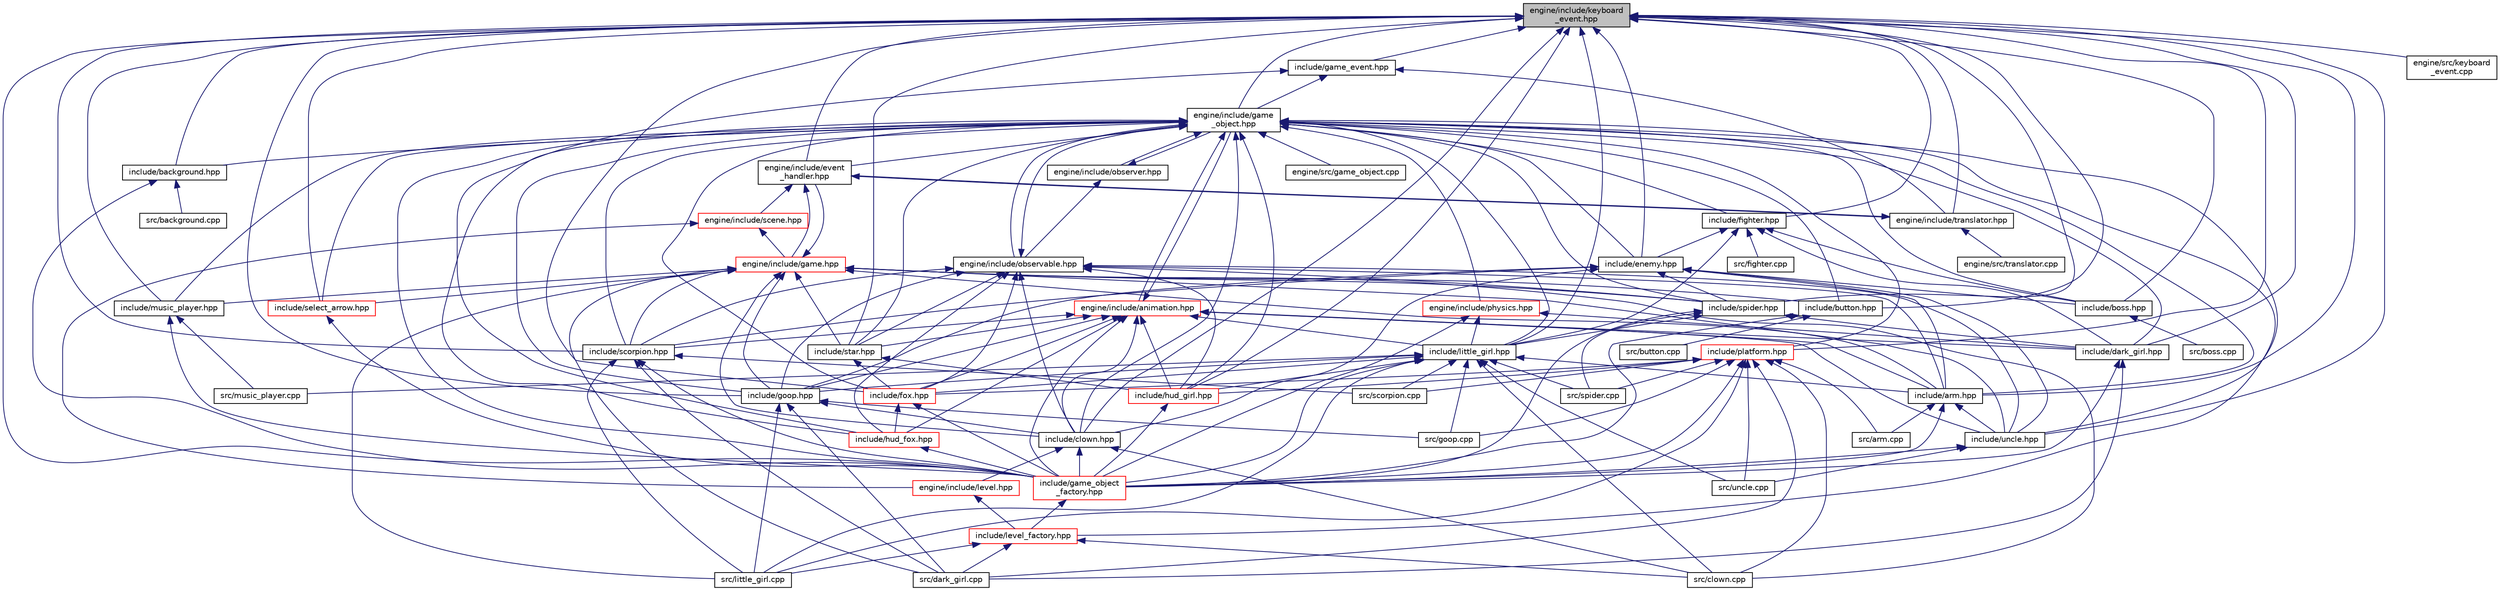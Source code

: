 digraph "engine/include/keyboard_event.hpp"
{
  edge [fontname="Helvetica",fontsize="10",labelfontname="Helvetica",labelfontsize="10"];
  node [fontname="Helvetica",fontsize="10",shape=record];
  Node1 [label="engine/include/keyboard\l_event.hpp",height=0.2,width=0.4,color="black", fillcolor="grey75", style="filled", fontcolor="black"];
  Node1 -> Node2 [dir="back",color="midnightblue",fontsize="10",style="solid"];
  Node2 [label="engine/include/game\l_object.hpp",height=0.2,width=0.4,color="black", fillcolor="white", style="filled",URL="$game__object_8hpp.html",tooltip="Contains methods to game_object class&#39; management. This methods can control the entire game object..."];
  Node2 -> Node3 [dir="back",color="midnightblue",fontsize="10",style="solid"];
  Node3 [label="engine/include/animation.hpp",height=0.2,width=0.4,color="red", fillcolor="white", style="filled",URL="$animation_8hpp.html",tooltip="Purpose: Contains classes to animation methods&#39; management. "];
  Node3 -> Node2 [dir="back",color="midnightblue",fontsize="10",style="solid"];
  Node3 -> Node4 [dir="back",color="midnightblue",fontsize="10",style="solid"];
  Node4 [label="include/clown.hpp",height=0.2,width=0.4,color="black", fillcolor="white", style="filled",URL="$clown_8hpp.html",tooltip="Purpose: Contains clown methods and attributes. "];
  Node4 -> Node5 [dir="back",color="midnightblue",fontsize="10",style="solid"];
  Node5 [label="engine/include/level.hpp",height=0.2,width=0.4,color="red", fillcolor="white", style="filled",URL="$level_8hpp.html",tooltip="Purpose: Contains level methods. "];
  Node5 -> Node6 [dir="back",color="midnightblue",fontsize="10",style="solid"];
  Node6 [label="include/level_factory.hpp",height=0.2,width=0.4,color="red", fillcolor="white", style="filled",URL="$level__factory_8hpp.html",tooltip="Purpose: Contains methods to game class&#39; management. "];
  Node6 -> Node7 [dir="back",color="midnightblue",fontsize="10",style="solid"];
  Node7 [label="src/clown.cpp",height=0.2,width=0.4,color="black", fillcolor="white", style="filled",URL="$clown_8cpp.html"];
  Node6 -> Node8 [dir="back",color="midnightblue",fontsize="10",style="solid"];
  Node8 [label="src/dark_girl.cpp",height=0.2,width=0.4,color="black", fillcolor="white", style="filled",URL="$dark__girl_8cpp.html",tooltip="Purpose: Contains dark girl methods and attributes. "];
  Node6 -> Node9 [dir="back",color="midnightblue",fontsize="10",style="solid"];
  Node9 [label="src/little_girl.cpp",height=0.2,width=0.4,color="black", fillcolor="white", style="filled",URL="$little__girl_8cpp.html",tooltip="Purpose: Contains methods to little_girl class&#39; management. "];
  Node4 -> Node10 [dir="back",color="midnightblue",fontsize="10",style="solid"];
  Node10 [label="include/game_object\l_factory.hpp",height=0.2,width=0.4,color="red", fillcolor="white", style="filled",URL="$game__object__factory_8hpp.html",tooltip="Purpose: Contains the GameObjectFactory class declaration. "];
  Node10 -> Node6 [dir="back",color="midnightblue",fontsize="10",style="solid"];
  Node4 -> Node7 [dir="back",color="midnightblue",fontsize="10",style="solid"];
  Node3 -> Node11 [dir="back",color="midnightblue",fontsize="10",style="solid"];
  Node11 [label="include/goop.hpp",height=0.2,width=0.4,color="black", fillcolor="white", style="filled",URL="$goop_8hpp.html",tooltip="Purpose: Contains methods to game class&#39; management. "];
  Node11 -> Node4 [dir="back",color="midnightblue",fontsize="10",style="solid"];
  Node11 -> Node8 [dir="back",color="midnightblue",fontsize="10",style="solid"];
  Node11 -> Node12 [dir="back",color="midnightblue",fontsize="10",style="solid"];
  Node12 [label="src/goop.cpp",height=0.2,width=0.4,color="black", fillcolor="white", style="filled",URL="$goop_8cpp.html",tooltip="Purpose: Contains methods to game class&#39; management. "];
  Node11 -> Node9 [dir="back",color="midnightblue",fontsize="10",style="solid"];
  Node3 -> Node13 [dir="back",color="midnightblue",fontsize="10",style="solid"];
  Node13 [label="include/little_girl.hpp",height=0.2,width=0.4,color="black", fillcolor="white", style="filled",URL="$little__girl_8hpp.html",tooltip="Purpose: Contains methods to little_girl class&#39; management. "];
  Node13 -> Node11 [dir="back",color="midnightblue",fontsize="10",style="solid"];
  Node13 -> Node14 [dir="back",color="midnightblue",fontsize="10",style="solid"];
  Node14 [label="include/arm.hpp",height=0.2,width=0.4,color="black", fillcolor="white", style="filled",URL="$arm_8hpp.html",tooltip="Purpose: Contains methods to arm class&#39; management. "];
  Node14 -> Node15 [dir="back",color="midnightblue",fontsize="10",style="solid"];
  Node15 [label="include/uncle.hpp",height=0.2,width=0.4,color="black", fillcolor="white", style="filled",URL="$uncle_8hpp.html",tooltip="Purpose: Contains methods to Uncle&#39;s management. "];
  Node15 -> Node10 [dir="back",color="midnightblue",fontsize="10",style="solid"];
  Node15 -> Node16 [dir="back",color="midnightblue",fontsize="10",style="solid"];
  Node16 [label="src/uncle.cpp",height=0.2,width=0.4,color="black", fillcolor="white", style="filled",URL="$uncle_8cpp.html",tooltip="Purpose: Contains uncle&#39;s methods. "];
  Node14 -> Node10 [dir="back",color="midnightblue",fontsize="10",style="solid"];
  Node14 -> Node17 [dir="back",color="midnightblue",fontsize="10",style="solid"];
  Node17 [label="src/arm.cpp",height=0.2,width=0.4,color="black", fillcolor="white", style="filled",URL="$arm_8cpp.html",tooltip="Purpose: Contains methods to arm class&#39; management. "];
  Node13 -> Node18 [dir="back",color="midnightblue",fontsize="10",style="solid"];
  Node18 [label="include/fox.hpp",height=0.2,width=0.4,color="red", fillcolor="white", style="filled",URL="$fox_8hpp.html",tooltip="Purpose: Contains methods to game class&#39; management. "];
  Node18 -> Node10 [dir="back",color="midnightblue",fontsize="10",style="solid"];
  Node18 -> Node19 [dir="back",color="midnightblue",fontsize="10",style="solid"];
  Node19 [label="include/hud_fox.hpp",height=0.2,width=0.4,color="red", fillcolor="white", style="filled",URL="$hud__fox_8hpp.html",tooltip="Purpose: Contains methods to game class&#39; management. "];
  Node19 -> Node10 [dir="back",color="midnightblue",fontsize="10",style="solid"];
  Node13 -> Node10 [dir="back",color="midnightblue",fontsize="10",style="solid"];
  Node13 -> Node20 [dir="back",color="midnightblue",fontsize="10",style="solid"];
  Node20 [label="include/hud_girl.hpp",height=0.2,width=0.4,color="red", fillcolor="white", style="filled",URL="$hud__girl_8hpp.html",tooltip="Purpose: Contains methods to game class&#39; management. "];
  Node20 -> Node10 [dir="back",color="midnightblue",fontsize="10",style="solid"];
  Node13 -> Node7 [dir="back",color="midnightblue",fontsize="10",style="solid"];
  Node13 -> Node12 [dir="back",color="midnightblue",fontsize="10",style="solid"];
  Node13 -> Node9 [dir="back",color="midnightblue",fontsize="10",style="solid"];
  Node13 -> Node21 [dir="back",color="midnightblue",fontsize="10",style="solid"];
  Node21 [label="src/music_player.cpp",height=0.2,width=0.4,color="black", fillcolor="white", style="filled",URL="$music__player_8cpp.html",tooltip="Purpose: Contains the methods for music_player class. "];
  Node13 -> Node22 [dir="back",color="midnightblue",fontsize="10",style="solid"];
  Node22 [label="src/scorpion.cpp",height=0.2,width=0.4,color="black", fillcolor="white", style="filled",URL="$scorpion_8cpp.html",tooltip="Purpose: Contains scorpion&#39;s methods. "];
  Node13 -> Node23 [dir="back",color="midnightblue",fontsize="10",style="solid"];
  Node23 [label="src/spider.cpp",height=0.2,width=0.4,color="black", fillcolor="white", style="filled",URL="$spider_8cpp.html",tooltip="Purpose: Contains spider&#39;s methods. "];
  Node13 -> Node16 [dir="back",color="midnightblue",fontsize="10",style="solid"];
  Node3 -> Node14 [dir="back",color="midnightblue",fontsize="10",style="solid"];
  Node3 -> Node24 [dir="back",color="midnightblue",fontsize="10",style="solid"];
  Node24 [label="include/dark_girl.hpp",height=0.2,width=0.4,color="black", fillcolor="white", style="filled",URL="$dark__girl_8hpp.html",tooltip="Purpose: Contains dark girl methods and attributes. "];
  Node24 -> Node10 [dir="back",color="midnightblue",fontsize="10",style="solid"];
  Node24 -> Node8 [dir="back",color="midnightblue",fontsize="10",style="solid"];
  Node3 -> Node18 [dir="back",color="midnightblue",fontsize="10",style="solid"];
  Node3 -> Node25 [dir="back",color="midnightblue",fontsize="10",style="solid"];
  Node25 [label="include/star.hpp",height=0.2,width=0.4,color="black", fillcolor="white", style="filled",URL="$star_8hpp.html",tooltip="Purpose: Contains the attributes and methods for Star class. "];
  Node25 -> Node18 [dir="back",color="midnightblue",fontsize="10",style="solid"];
  Node25 -> Node20 [dir="back",color="midnightblue",fontsize="10",style="solid"];
  Node3 -> Node10 [dir="back",color="midnightblue",fontsize="10",style="solid"];
  Node3 -> Node26 [dir="back",color="midnightblue",fontsize="10",style="solid"];
  Node26 [label="include/scorpion.hpp",height=0.2,width=0.4,color="black", fillcolor="white", style="filled",URL="$scorpion_8hpp.html",tooltip="Purpose: Contains methods to Scorpion&#39;s management. "];
  Node26 -> Node10 [dir="back",color="midnightblue",fontsize="10",style="solid"];
  Node26 -> Node8 [dir="back",color="midnightblue",fontsize="10",style="solid"];
  Node26 -> Node9 [dir="back",color="midnightblue",fontsize="10",style="solid"];
  Node26 -> Node22 [dir="back",color="midnightblue",fontsize="10",style="solid"];
  Node3 -> Node20 [dir="back",color="midnightblue",fontsize="10",style="solid"];
  Node3 -> Node19 [dir="back",color="midnightblue",fontsize="10",style="solid"];
  Node3 -> Node15 [dir="back",color="midnightblue",fontsize="10",style="solid"];
  Node2 -> Node27 [dir="back",color="midnightblue",fontsize="10",style="solid"];
  Node27 [label="engine/include/observer.hpp",height=0.2,width=0.4,color="black", fillcolor="white", style="filled",URL="$observer_8hpp_source.html"];
  Node27 -> Node2 [dir="back",color="midnightblue",fontsize="10",style="solid"];
  Node27 -> Node28 [dir="back",color="midnightblue",fontsize="10",style="solid"];
  Node28 [label="engine/include/observable.hpp",height=0.2,width=0.4,color="black", fillcolor="white", style="filled",URL="$observable_8hpp_source.html"];
  Node28 -> Node2 [dir="back",color="midnightblue",fontsize="10",style="solid"];
  Node28 -> Node4 [dir="back",color="midnightblue",fontsize="10",style="solid"];
  Node28 -> Node11 [dir="back",color="midnightblue",fontsize="10",style="solid"];
  Node28 -> Node29 [dir="back",color="midnightblue",fontsize="10",style="solid"];
  Node29 [label="include/spider.hpp",height=0.2,width=0.4,color="black", fillcolor="white", style="filled",URL="$spider_8hpp.html",tooltip="Purpose: Contains methods to Spider&#39;s management. "];
  Node29 -> Node13 [dir="back",color="midnightblue",fontsize="10",style="solid"];
  Node29 -> Node24 [dir="back",color="midnightblue",fontsize="10",style="solid"];
  Node29 -> Node10 [dir="back",color="midnightblue",fontsize="10",style="solid"];
  Node29 -> Node23 [dir="back",color="midnightblue",fontsize="10",style="solid"];
  Node28 -> Node14 [dir="back",color="midnightblue",fontsize="10",style="solid"];
  Node28 -> Node18 [dir="back",color="midnightblue",fontsize="10",style="solid"];
  Node28 -> Node25 [dir="back",color="midnightblue",fontsize="10",style="solid"];
  Node28 -> Node26 [dir="back",color="midnightblue",fontsize="10",style="solid"];
  Node28 -> Node20 [dir="back",color="midnightblue",fontsize="10",style="solid"];
  Node28 -> Node19 [dir="back",color="midnightblue",fontsize="10",style="solid"];
  Node28 -> Node15 [dir="back",color="midnightblue",fontsize="10",style="solid"];
  Node2 -> Node28 [dir="back",color="midnightblue",fontsize="10",style="solid"];
  Node2 -> Node30 [dir="back",color="midnightblue",fontsize="10",style="solid"];
  Node30 [label="engine/include/event\l_handler.hpp",height=0.2,width=0.4,color="black", fillcolor="white", style="filled",URL="$event__handler_8hpp_source.html"];
  Node30 -> Node31 [dir="back",color="midnightblue",fontsize="10",style="solid"];
  Node31 [label="engine/include/translator.hpp",height=0.2,width=0.4,color="black", fillcolor="white", style="filled",URL="$translator_8hpp.html",tooltip="Purpose: Contains methods to Translator&#39;s management. "];
  Node31 -> Node30 [dir="back",color="midnightblue",fontsize="10",style="solid"];
  Node31 -> Node32 [dir="back",color="midnightblue",fontsize="10",style="solid"];
  Node32 [label="engine/src/translator.cpp",height=0.2,width=0.4,color="black", fillcolor="white", style="filled",URL="$translator_8cpp.html",tooltip="Purpose: Contain a method to make the communication between the user and the keyboard, checking the keys defined early. "];
  Node30 -> Node33 [dir="back",color="midnightblue",fontsize="10",style="solid"];
  Node33 [label="engine/include/game.hpp",height=0.2,width=0.4,color="red", fillcolor="white", style="filled",URL="$engine_2include_2game_8hpp_source.html"];
  Node33 -> Node30 [dir="back",color="midnightblue",fontsize="10",style="solid"];
  Node33 -> Node4 [dir="back",color="midnightblue",fontsize="10",style="solid"];
  Node33 -> Node11 [dir="back",color="midnightblue",fontsize="10",style="solid"];
  Node33 -> Node29 [dir="back",color="midnightblue",fontsize="10",style="solid"];
  Node33 -> Node14 [dir="back",color="midnightblue",fontsize="10",style="solid"];
  Node33 -> Node34 [dir="back",color="midnightblue",fontsize="10",style="solid"];
  Node34 [label="include/button.hpp",height=0.2,width=0.4,color="black", fillcolor="white", style="filled",URL="$button_8hpp.html",tooltip="Purpose: Contains the Button class declaration. "];
  Node34 -> Node10 [dir="back",color="midnightblue",fontsize="10",style="solid"];
  Node34 -> Node35 [dir="back",color="midnightblue",fontsize="10",style="solid"];
  Node35 [label="src/button.cpp",height=0.2,width=0.4,color="black", fillcolor="white", style="filled",URL="$button_8cpp.html",tooltip="Purpose: Contains the methods related to the menu buttons. "];
  Node33 -> Node25 [dir="back",color="midnightblue",fontsize="10",style="solid"];
  Node33 -> Node26 [dir="back",color="midnightblue",fontsize="10",style="solid"];
  Node33 -> Node15 [dir="back",color="midnightblue",fontsize="10",style="solid"];
  Node33 -> Node36 [dir="back",color="midnightblue",fontsize="10",style="solid"];
  Node36 [label="include/select_arrow.hpp",height=0.2,width=0.4,color="red", fillcolor="white", style="filled",URL="$select__arrow_8hpp.html",tooltip="Purpose: Contains the attributes and methods for SelectArrow class. "];
  Node36 -> Node10 [dir="back",color="midnightblue",fontsize="10",style="solid"];
  Node33 -> Node37 [dir="back",color="midnightblue",fontsize="10",style="solid"];
  Node37 [label="include/music_player.hpp",height=0.2,width=0.4,color="black", fillcolor="white", style="filled",URL="$music__player_8hpp.html",tooltip="Purpose: Contains the attributes and method for music_player class. "];
  Node37 -> Node10 [dir="back",color="midnightblue",fontsize="10",style="solid"];
  Node37 -> Node21 [dir="back",color="midnightblue",fontsize="10",style="solid"];
  Node33 -> Node7 [dir="back",color="midnightblue",fontsize="10",style="solid"];
  Node33 -> Node8 [dir="back",color="midnightblue",fontsize="10",style="solid"];
  Node33 -> Node9 [dir="back",color="midnightblue",fontsize="10",style="solid"];
  Node30 -> Node38 [dir="back",color="midnightblue",fontsize="10",style="solid"];
  Node38 [label="engine/include/scene.hpp",height=0.2,width=0.4,color="red", fillcolor="white", style="filled",URL="$scene_8hpp.html",tooltip="Purpose: Contains the Scene class declaration. "];
  Node38 -> Node33 [dir="back",color="midnightblue",fontsize="10",style="solid"];
  Node38 -> Node5 [dir="back",color="midnightblue",fontsize="10",style="solid"];
  Node2 -> Node4 [dir="back",color="midnightblue",fontsize="10",style="solid"];
  Node2 -> Node39 [dir="back",color="midnightblue",fontsize="10",style="solid"];
  Node39 [label="include/enemy.hpp",height=0.2,width=0.4,color="black", fillcolor="white", style="filled",URL="$enemy_8hpp_source.html"];
  Node39 -> Node4 [dir="back",color="midnightblue",fontsize="10",style="solid"];
  Node39 -> Node11 [dir="back",color="midnightblue",fontsize="10",style="solid"];
  Node39 -> Node29 [dir="back",color="midnightblue",fontsize="10",style="solid"];
  Node39 -> Node14 [dir="back",color="midnightblue",fontsize="10",style="solid"];
  Node39 -> Node40 [dir="back",color="midnightblue",fontsize="10",style="solid"];
  Node40 [label="include/boss.hpp",height=0.2,width=0.4,color="black", fillcolor="white", style="filled",URL="$boss_8hpp.html",tooltip="Purpose: Contains the Boss class declaration. "];
  Node40 -> Node41 [dir="back",color="midnightblue",fontsize="10",style="solid"];
  Node41 [label="src/boss.cpp",height=0.2,width=0.4,color="black", fillcolor="white", style="filled",URL="$boss_8cpp.html",tooltip="Purpose: Contains methods that allow boss handling. "];
  Node39 -> Node26 [dir="back",color="midnightblue",fontsize="10",style="solid"];
  Node39 -> Node15 [dir="back",color="midnightblue",fontsize="10",style="solid"];
  Node2 -> Node42 [dir="back",color="midnightblue",fontsize="10",style="solid"];
  Node42 [label="include/fighter.hpp",height=0.2,width=0.4,color="black", fillcolor="white", style="filled",URL="$fighter_8hpp.html",tooltip="Purpose: Contains methods to game class&#39; management. "];
  Node42 -> Node39 [dir="back",color="midnightblue",fontsize="10",style="solid"];
  Node42 -> Node13 [dir="back",color="midnightblue",fontsize="10",style="solid"];
  Node42 -> Node40 [dir="back",color="midnightblue",fontsize="10",style="solid"];
  Node42 -> Node24 [dir="back",color="midnightblue",fontsize="10",style="solid"];
  Node42 -> Node43 [dir="back",color="midnightblue",fontsize="10",style="solid"];
  Node43 [label="src/fighter.cpp",height=0.2,width=0.4,color="black", fillcolor="white", style="filled",URL="$fighter_8cpp.html",tooltip="Purpose: Contains methods to game class&#39; management. "];
  Node2 -> Node11 [dir="back",color="midnightblue",fontsize="10",style="solid"];
  Node2 -> Node13 [dir="back",color="midnightblue",fontsize="10",style="solid"];
  Node2 -> Node44 [dir="back",color="midnightblue",fontsize="10",style="solid"];
  Node44 [label="engine/include/physics.hpp",height=0.2,width=0.4,color="red", fillcolor="white", style="filled",URL="$physics_8hpp.html",tooltip="Purpose: Contains the Physics class declaration. "];
  Node44 -> Node13 [dir="back",color="midnightblue",fontsize="10",style="solid"];
  Node44 -> Node24 [dir="back",color="midnightblue",fontsize="10",style="solid"];
  Node44 -> Node10 [dir="back",color="midnightblue",fontsize="10",style="solid"];
  Node2 -> Node29 [dir="back",color="midnightblue",fontsize="10",style="solid"];
  Node2 -> Node45 [dir="back",color="midnightblue",fontsize="10",style="solid"];
  Node45 [label="engine/src/game_object.cpp",height=0.2,width=0.4,color="black", fillcolor="white", style="filled",URL="$game__object_8cpp.html",tooltip="Contains methods to game_object class&#39; management. This methods can control the entire game object..."];
  Node2 -> Node14 [dir="back",color="midnightblue",fontsize="10",style="solid"];
  Node2 -> Node46 [dir="back",color="midnightblue",fontsize="10",style="solid"];
  Node46 [label="include/background.hpp",height=0.2,width=0.4,color="black", fillcolor="white", style="filled",URL="$background_8hpp.html",tooltip="Purpose: Contains the Background class declaration. "];
  Node46 -> Node10 [dir="back",color="midnightblue",fontsize="10",style="solid"];
  Node46 -> Node47 [dir="back",color="midnightblue",fontsize="10",style="solid"];
  Node47 [label="src/background.cpp",height=0.2,width=0.4,color="black", fillcolor="white", style="filled",URL="$background_8cpp.html",tooltip="Purpose: Contains methods that ensure background handling. "];
  Node2 -> Node40 [dir="back",color="midnightblue",fontsize="10",style="solid"];
  Node2 -> Node34 [dir="back",color="midnightblue",fontsize="10",style="solid"];
  Node2 -> Node24 [dir="back",color="midnightblue",fontsize="10",style="solid"];
  Node2 -> Node18 [dir="back",color="midnightblue",fontsize="10",style="solid"];
  Node2 -> Node48 [dir="back",color="midnightblue",fontsize="10",style="solid"];
  Node48 [label="include/platform.hpp",height=0.2,width=0.4,color="red", fillcolor="white", style="filled",URL="$platform_8hpp.html",tooltip="Purpose: Contains the attributes and methods for Platform class. "];
  Node48 -> Node18 [dir="back",color="midnightblue",fontsize="10",style="solid"];
  Node48 -> Node10 [dir="back",color="midnightblue",fontsize="10",style="solid"];
  Node48 -> Node20 [dir="back",color="midnightblue",fontsize="10",style="solid"];
  Node48 -> Node17 [dir="back",color="midnightblue",fontsize="10",style="solid"];
  Node48 -> Node7 [dir="back",color="midnightblue",fontsize="10",style="solid"];
  Node48 -> Node8 [dir="back",color="midnightblue",fontsize="10",style="solid"];
  Node48 -> Node12 [dir="back",color="midnightblue",fontsize="10",style="solid"];
  Node48 -> Node9 [dir="back",color="midnightblue",fontsize="10",style="solid"];
  Node48 -> Node22 [dir="back",color="midnightblue",fontsize="10",style="solid"];
  Node48 -> Node23 [dir="back",color="midnightblue",fontsize="10",style="solid"];
  Node48 -> Node16 [dir="back",color="midnightblue",fontsize="10",style="solid"];
  Node2 -> Node25 [dir="back",color="midnightblue",fontsize="10",style="solid"];
  Node2 -> Node10 [dir="back",color="midnightblue",fontsize="10",style="solid"];
  Node2 -> Node26 [dir="back",color="midnightblue",fontsize="10",style="solid"];
  Node2 -> Node20 [dir="back",color="midnightblue",fontsize="10",style="solid"];
  Node2 -> Node19 [dir="back",color="midnightblue",fontsize="10",style="solid"];
  Node2 -> Node15 [dir="back",color="midnightblue",fontsize="10",style="solid"];
  Node2 -> Node36 [dir="back",color="midnightblue",fontsize="10",style="solid"];
  Node2 -> Node37 [dir="back",color="midnightblue",fontsize="10",style="solid"];
  Node2 -> Node6 [dir="back",color="midnightblue",fontsize="10",style="solid"];
  Node1 -> Node49 [dir="back",color="midnightblue",fontsize="10",style="solid"];
  Node49 [label="include/game_event.hpp",height=0.2,width=0.4,color="black", fillcolor="white", style="filled",URL="$game__event_8hpp_source.html"];
  Node49 -> Node2 [dir="back",color="midnightblue",fontsize="10",style="solid"];
  Node49 -> Node31 [dir="back",color="midnightblue",fontsize="10",style="solid"];
  Node49 -> Node19 [dir="back",color="midnightblue",fontsize="10",style="solid"];
  Node1 -> Node30 [dir="back",color="midnightblue",fontsize="10",style="solid"];
  Node1 -> Node31 [dir="back",color="midnightblue",fontsize="10",style="solid"];
  Node1 -> Node4 [dir="back",color="midnightblue",fontsize="10",style="solid"];
  Node1 -> Node39 [dir="back",color="midnightblue",fontsize="10",style="solid"];
  Node1 -> Node42 [dir="back",color="midnightblue",fontsize="10",style="solid"];
  Node1 -> Node11 [dir="back",color="midnightblue",fontsize="10",style="solid"];
  Node1 -> Node13 [dir="back",color="midnightblue",fontsize="10",style="solid"];
  Node1 -> Node29 [dir="back",color="midnightblue",fontsize="10",style="solid"];
  Node1 -> Node50 [dir="back",color="midnightblue",fontsize="10",style="solid"];
  Node50 [label="engine/src/keyboard\l_event.cpp",height=0.2,width=0.4,color="black", fillcolor="white", style="filled",URL="$keyboard__event_8cpp.html",tooltip="Purpose: Contains methods to game class&#39; management. "];
  Node1 -> Node14 [dir="back",color="midnightblue",fontsize="10",style="solid"];
  Node1 -> Node46 [dir="back",color="midnightblue",fontsize="10",style="solid"];
  Node1 -> Node40 [dir="back",color="midnightblue",fontsize="10",style="solid"];
  Node1 -> Node34 [dir="back",color="midnightblue",fontsize="10",style="solid"];
  Node1 -> Node24 [dir="back",color="midnightblue",fontsize="10",style="solid"];
  Node1 -> Node18 [dir="back",color="midnightblue",fontsize="10",style="solid"];
  Node1 -> Node48 [dir="back",color="midnightblue",fontsize="10",style="solid"];
  Node1 -> Node25 [dir="back",color="midnightblue",fontsize="10",style="solid"];
  Node1 -> Node10 [dir="back",color="midnightblue",fontsize="10",style="solid"];
  Node1 -> Node26 [dir="back",color="midnightblue",fontsize="10",style="solid"];
  Node1 -> Node20 [dir="back",color="midnightblue",fontsize="10",style="solid"];
  Node1 -> Node15 [dir="back",color="midnightblue",fontsize="10",style="solid"];
  Node1 -> Node36 [dir="back",color="midnightblue",fontsize="10",style="solid"];
  Node1 -> Node37 [dir="back",color="midnightblue",fontsize="10",style="solid"];
}
